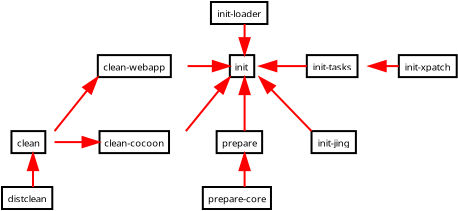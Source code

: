 <?xml version="1.0"?>
<dia:diagram xmlns:dia="http://www.lysator.liu.se/~alla/dia/">
  <dia:layer name="Hintergrund" visible="true">
    <dia:object type="FS - Function" version="0" id="O0">
      <dia:attribute name="obj_pos">
        <dia:point val="11.101,10.705"/>
      </dia:attribute>
      <dia:attribute name="obj_bb">
        <dia:rectangle val="11.051,10.655;12.627,11.855"/>
      </dia:attribute>
      <dia:attribute name="elem_corner">
        <dia:point val="11.101,10.705"/>
      </dia:attribute>
      <dia:attribute name="elem_width">
        <dia:real val="1.476"/>
      </dia:attribute>
      <dia:attribute name="elem_height">
        <dia:real val="1.1"/>
      </dia:attribute>
      <dia:attribute name="text">
        <dia:composite type="text">
          <dia:attribute name="string">
            <dia:string>#init#</dia:string>
          </dia:attribute>
          <dia:attribute name="font">
            <dia:font name="Helvetica"/>
          </dia:attribute>
          <dia:attribute name="height">
            <dia:real val="0.6"/>
          </dia:attribute>
          <dia:attribute name="pos">
            <dia:point val="11.839,11.416"/>
          </dia:attribute>
          <dia:attribute name="color">
            <dia:color val="#000000"/>
          </dia:attribute>
          <dia:attribute name="alignment">
            <dia:enum val="1"/>
          </dia:attribute>
        </dia:composite>
      </dia:attribute>
      <dia:attribute name="is_wish">
        <dia:boolean val="false"/>
      </dia:attribute>
      <dia:attribute name="is_user">
        <dia:boolean val="false"/>
      </dia:attribute>
    </dia:object>
    <dia:object type="FS - Function" version="0" id="O1">
      <dia:attribute name="obj_pos">
        <dia:point val="10.156,8.05"/>
      </dia:attribute>
      <dia:attribute name="obj_bb">
        <dia:rectangle val="10.106,8;13.572,9.2"/>
      </dia:attribute>
      <dia:attribute name="elem_corner">
        <dia:point val="10.156,8.05"/>
      </dia:attribute>
      <dia:attribute name="elem_width">
        <dia:real val="3.366"/>
      </dia:attribute>
      <dia:attribute name="elem_height">
        <dia:real val="1.1"/>
      </dia:attribute>
      <dia:attribute name="text">
        <dia:composite type="text">
          <dia:attribute name="string">
            <dia:string>#init-loader#</dia:string>
          </dia:attribute>
          <dia:attribute name="font">
            <dia:font name="Helvetica"/>
          </dia:attribute>
          <dia:attribute name="height">
            <dia:real val="0.6"/>
          </dia:attribute>
          <dia:attribute name="pos">
            <dia:point val="11.839,8.761"/>
          </dia:attribute>
          <dia:attribute name="color">
            <dia:color val="#000000"/>
          </dia:attribute>
          <dia:attribute name="alignment">
            <dia:enum val="1"/>
          </dia:attribute>
        </dia:composite>
      </dia:attribute>
      <dia:attribute name="is_wish">
        <dia:boolean val="false"/>
      </dia:attribute>
      <dia:attribute name="is_user">
        <dia:boolean val="false"/>
      </dia:attribute>
    </dia:object>
    <dia:object type="FS - Flow" version="0" id="O2">
      <dia:attribute name="obj_pos">
        <dia:point val="11.839,9.15"/>
      </dia:attribute>
      <dia:attribute name="obj_bb">
        <dia:rectangle val="11.439,9.1;12.239,10.755"/>
      </dia:attribute>
      <dia:attribute name="conn_endpoints">
        <dia:point val="11.839,9.15"/>
        <dia:point val="11.839,10.705"/>
      </dia:attribute>
      <dia:attribute name="text">
        <dia:composite type="text">
          <dia:attribute name="string">
            <dia:string>##</dia:string>
          </dia:attribute>
          <dia:attribute name="font">
            <dia:font name="Helvetica-Oblique"/>
          </dia:attribute>
          <dia:attribute name="height">
            <dia:real val="0.6"/>
          </dia:attribute>
          <dia:attribute name="pos">
            <dia:point val="11.539,9.928"/>
          </dia:attribute>
          <dia:attribute name="color">
            <dia:color val="#ff0000"/>
          </dia:attribute>
          <dia:attribute name="alignment">
            <dia:enum val="1"/>
          </dia:attribute>
        </dia:composite>
      </dia:attribute>
      <dia:attribute name="type">
        <dia:int val="0"/>
      </dia:attribute>
      <dia:connections>
        <dia:connection handle="0" to="O1" connection="6"/>
        <dia:connection handle="1" to="O0" connection="1"/>
      </dia:connections>
    </dia:object>
    <dia:object type="FS - Function" version="0" id="O3">
      <dia:attribute name="obj_pos">
        <dia:point val="14.95,10.705"/>
      </dia:attribute>
      <dia:attribute name="obj_bb">
        <dia:rectangle val="14.9,10.655;18.094,11.855"/>
      </dia:attribute>
      <dia:attribute name="elem_corner">
        <dia:point val="14.95,10.705"/>
      </dia:attribute>
      <dia:attribute name="elem_width">
        <dia:real val="3.094"/>
      </dia:attribute>
      <dia:attribute name="elem_height">
        <dia:real val="1.1"/>
      </dia:attribute>
      <dia:attribute name="text">
        <dia:composite type="text">
          <dia:attribute name="string">
            <dia:string>#init-tasks#</dia:string>
          </dia:attribute>
          <dia:attribute name="font">
            <dia:font name="Helvetica"/>
          </dia:attribute>
          <dia:attribute name="height">
            <dia:real val="0.6"/>
          </dia:attribute>
          <dia:attribute name="pos">
            <dia:point val="16.497,11.416"/>
          </dia:attribute>
          <dia:attribute name="color">
            <dia:color val="#000000"/>
          </dia:attribute>
          <dia:attribute name="alignment">
            <dia:enum val="1"/>
          </dia:attribute>
        </dia:composite>
      </dia:attribute>
      <dia:attribute name="is_wish">
        <dia:boolean val="false"/>
      </dia:attribute>
      <dia:attribute name="is_user">
        <dia:boolean val="false"/>
      </dia:attribute>
    </dia:object>
    <dia:object type="FS - Flow" version="0" id="O4">
      <dia:attribute name="obj_pos">
        <dia:point val="14.95,11.255"/>
      </dia:attribute>
      <dia:attribute name="obj_bb">
        <dia:rectangle val="12.527,10.491;15,11.655"/>
      </dia:attribute>
      <dia:attribute name="conn_endpoints">
        <dia:point val="14.95,11.255"/>
        <dia:point val="12.577,11.255"/>
      </dia:attribute>
      <dia:attribute name="text">
        <dia:composite type="text">
          <dia:attribute name="string">
            <dia:string>##</dia:string>
          </dia:attribute>
          <dia:attribute name="font">
            <dia:font name="Helvetica-Oblique"/>
          </dia:attribute>
          <dia:attribute name="height">
            <dia:real val="0.6"/>
          </dia:attribute>
          <dia:attribute name="pos">
            <dia:point val="13.764,10.955"/>
          </dia:attribute>
          <dia:attribute name="color">
            <dia:color val="#ff0000"/>
          </dia:attribute>
          <dia:attribute name="alignment">
            <dia:enum val="1"/>
          </dia:attribute>
        </dia:composite>
      </dia:attribute>
      <dia:attribute name="type">
        <dia:int val="0"/>
      </dia:attribute>
      <dia:connections>
        <dia:connection handle="0" to="O3" connection="3"/>
        <dia:connection handle="1" to="O0" connection="4"/>
      </dia:connections>
    </dia:object>
    <dia:object type="FS - Function" version="0" id="O5">
      <dia:attribute name="obj_pos">
        <dia:point val="19.55,10.705"/>
      </dia:attribute>
      <dia:attribute name="obj_bb">
        <dia:rectangle val="19.5,10.655;23.069,11.855"/>
      </dia:attribute>
      <dia:attribute name="elem_corner">
        <dia:point val="19.55,10.705"/>
      </dia:attribute>
      <dia:attribute name="elem_width">
        <dia:real val="3.469"/>
      </dia:attribute>
      <dia:attribute name="elem_height">
        <dia:real val="1.1"/>
      </dia:attribute>
      <dia:attribute name="text">
        <dia:composite type="text">
          <dia:attribute name="string">
            <dia:string>#init-xpatch#</dia:string>
          </dia:attribute>
          <dia:attribute name="font">
            <dia:font name="Helvetica"/>
          </dia:attribute>
          <dia:attribute name="height">
            <dia:real val="0.6"/>
          </dia:attribute>
          <dia:attribute name="pos">
            <dia:point val="21.285,11.416"/>
          </dia:attribute>
          <dia:attribute name="color">
            <dia:color val="#000000"/>
          </dia:attribute>
          <dia:attribute name="alignment">
            <dia:enum val="1"/>
          </dia:attribute>
        </dia:composite>
      </dia:attribute>
      <dia:attribute name="is_wish">
        <dia:boolean val="false"/>
      </dia:attribute>
      <dia:attribute name="is_user">
        <dia:boolean val="false"/>
      </dia:attribute>
    </dia:object>
    <dia:object type="FS - Flow" version="0" id="O6">
      <dia:attribute name="obj_pos">
        <dia:point val="19.55,11.255"/>
      </dia:attribute>
      <dia:attribute name="obj_bb">
        <dia:rectangle val="17.994,10.491;19.6,11.655"/>
      </dia:attribute>
      <dia:attribute name="conn_endpoints">
        <dia:point val="19.55,11.255"/>
        <dia:point val="18.044,11.255"/>
      </dia:attribute>
      <dia:attribute name="text">
        <dia:composite type="text">
          <dia:attribute name="string">
            <dia:string>##</dia:string>
          </dia:attribute>
          <dia:attribute name="font">
            <dia:font name="Helvetica-Oblique"/>
          </dia:attribute>
          <dia:attribute name="height">
            <dia:real val="0.6"/>
          </dia:attribute>
          <dia:attribute name="pos">
            <dia:point val="18.797,10.955"/>
          </dia:attribute>
          <dia:attribute name="color">
            <dia:color val="#ff0000"/>
          </dia:attribute>
          <dia:attribute name="alignment">
            <dia:enum val="1"/>
          </dia:attribute>
        </dia:composite>
      </dia:attribute>
      <dia:attribute name="type">
        <dia:int val="0"/>
      </dia:attribute>
      <dia:connections>
        <dia:connection handle="0" to="O5" connection="3"/>
        <dia:connection handle="1" to="O3" connection="4"/>
      </dia:connections>
    </dia:object>
    <dia:object type="FS - Function" version="0" id="O7">
      <dia:attribute name="obj_pos">
        <dia:point val="15.186,14.505"/>
      </dia:attribute>
      <dia:attribute name="obj_bb">
        <dia:rectangle val="15.136,14.455;17.857,15.655"/>
      </dia:attribute>
      <dia:attribute name="elem_corner">
        <dia:point val="15.186,14.505"/>
      </dia:attribute>
      <dia:attribute name="elem_width">
        <dia:real val="2.621"/>
      </dia:attribute>
      <dia:attribute name="elem_height">
        <dia:real val="1.1"/>
      </dia:attribute>
      <dia:attribute name="text">
        <dia:composite type="text">
          <dia:attribute name="string">
            <dia:string>#init-jing#</dia:string>
          </dia:attribute>
          <dia:attribute name="font">
            <dia:font name="Helvetica"/>
          </dia:attribute>
          <dia:attribute name="height">
            <dia:real val="0.6"/>
          </dia:attribute>
          <dia:attribute name="pos">
            <dia:point val="16.497,15.216"/>
          </dia:attribute>
          <dia:attribute name="color">
            <dia:color val="#000000"/>
          </dia:attribute>
          <dia:attribute name="alignment">
            <dia:enum val="1"/>
          </dia:attribute>
        </dia:composite>
      </dia:attribute>
      <dia:attribute name="is_wish">
        <dia:boolean val="false"/>
      </dia:attribute>
      <dia:attribute name="is_user">
        <dia:boolean val="false"/>
      </dia:attribute>
    </dia:object>
    <dia:object type="FS - Flow" version="0" id="O8">
      <dia:attribute name="obj_pos">
        <dia:point val="15.186,14.505"/>
      </dia:attribute>
      <dia:attribute name="obj_bb">
        <dia:rectangle val="12.289,11.527;15.222,14.541"/>
      </dia:attribute>
      <dia:attribute name="conn_endpoints">
        <dia:point val="15.186,14.505"/>
        <dia:point val="12.577,11.805"/>
      </dia:attribute>
      <dia:attribute name="text">
        <dia:composite type="text">
          <dia:attribute name="string">
            <dia:string>##</dia:string>
          </dia:attribute>
          <dia:attribute name="font">
            <dia:font name="Helvetica-Oblique"/>
          </dia:attribute>
          <dia:attribute name="height">
            <dia:real val="0.6"/>
          </dia:attribute>
          <dia:attribute name="pos">
            <dia:point val="14.097,12.947"/>
          </dia:attribute>
          <dia:attribute name="color">
            <dia:color val="#ff0000"/>
          </dia:attribute>
          <dia:attribute name="alignment">
            <dia:enum val="1"/>
          </dia:attribute>
        </dia:composite>
      </dia:attribute>
      <dia:attribute name="type">
        <dia:int val="0"/>
      </dia:attribute>
      <dia:connections>
        <dia:connection handle="0" to="O7" connection="0"/>
        <dia:connection handle="1" to="O0" connection="7"/>
      </dia:connections>
    </dia:object>
    <dia:object type="FS - Function" version="0" id="O9">
      <dia:attribute name="obj_pos">
        <dia:point val="10.441,14.505"/>
      </dia:attribute>
      <dia:attribute name="obj_bb">
        <dia:rectangle val="10.391,14.455;13.288,15.655"/>
      </dia:attribute>
      <dia:attribute name="elem_corner">
        <dia:point val="10.441,14.505"/>
      </dia:attribute>
      <dia:attribute name="elem_width">
        <dia:real val="2.797"/>
      </dia:attribute>
      <dia:attribute name="elem_height">
        <dia:real val="1.1"/>
      </dia:attribute>
      <dia:attribute name="text">
        <dia:composite type="text">
          <dia:attribute name="string">
            <dia:string>#prepare#</dia:string>
          </dia:attribute>
          <dia:attribute name="font">
            <dia:font name="Helvetica"/>
          </dia:attribute>
          <dia:attribute name="height">
            <dia:real val="0.6"/>
          </dia:attribute>
          <dia:attribute name="pos">
            <dia:point val="11.839,15.216"/>
          </dia:attribute>
          <dia:attribute name="color">
            <dia:color val="#000000"/>
          </dia:attribute>
          <dia:attribute name="alignment">
            <dia:enum val="1"/>
          </dia:attribute>
        </dia:composite>
      </dia:attribute>
      <dia:attribute name="is_wish">
        <dia:boolean val="false"/>
      </dia:attribute>
      <dia:attribute name="is_user">
        <dia:boolean val="false"/>
      </dia:attribute>
    </dia:object>
    <dia:object type="FS - Flow" version="0" id="O10">
      <dia:attribute name="obj_pos">
        <dia:point val="11.839,14.505"/>
      </dia:attribute>
      <dia:attribute name="obj_bb">
        <dia:rectangle val="11.439,11.755;12.239,14.555"/>
      </dia:attribute>
      <dia:attribute name="conn_endpoints">
        <dia:point val="11.839,14.505"/>
        <dia:point val="11.839,11.805"/>
      </dia:attribute>
      <dia:attribute name="text">
        <dia:composite type="text">
          <dia:attribute name="string">
            <dia:string>##</dia:string>
          </dia:attribute>
          <dia:attribute name="font">
            <dia:font name="Helvetica-Oblique"/>
          </dia:attribute>
          <dia:attribute name="height">
            <dia:real val="0.6"/>
          </dia:attribute>
          <dia:attribute name="pos">
            <dia:point val="12.139,13.155"/>
          </dia:attribute>
          <dia:attribute name="color">
            <dia:color val="#ff0000"/>
          </dia:attribute>
          <dia:attribute name="alignment">
            <dia:enum val="1"/>
          </dia:attribute>
        </dia:composite>
      </dia:attribute>
      <dia:attribute name="type">
        <dia:int val="0"/>
      </dia:attribute>
      <dia:connections>
        <dia:connection handle="0" to="O9" connection="1"/>
        <dia:connection handle="1" to="O0" connection="6"/>
      </dia:connections>
    </dia:object>
    <dia:object type="FS - Function" version="0" id="O11">
      <dia:attribute name="obj_pos">
        <dia:point val="9.75,17.3"/>
      </dia:attribute>
      <dia:attribute name="obj_bb">
        <dia:rectangle val="9.7,17.25;13.978,18.45"/>
      </dia:attribute>
      <dia:attribute name="elem_corner">
        <dia:point val="9.75,17.3"/>
      </dia:attribute>
      <dia:attribute name="elem_width">
        <dia:real val="4.178"/>
      </dia:attribute>
      <dia:attribute name="elem_height">
        <dia:real val="1.1"/>
      </dia:attribute>
      <dia:attribute name="text">
        <dia:composite type="text">
          <dia:attribute name="string">
            <dia:string>#prepare-core#</dia:string>
          </dia:attribute>
          <dia:attribute name="font">
            <dia:font name="Helvetica"/>
          </dia:attribute>
          <dia:attribute name="height">
            <dia:real val="0.6"/>
          </dia:attribute>
          <dia:attribute name="pos">
            <dia:point val="11.839,18.011"/>
          </dia:attribute>
          <dia:attribute name="color">
            <dia:color val="#000000"/>
          </dia:attribute>
          <dia:attribute name="alignment">
            <dia:enum val="1"/>
          </dia:attribute>
        </dia:composite>
      </dia:attribute>
      <dia:attribute name="is_wish">
        <dia:boolean val="false"/>
      </dia:attribute>
      <dia:attribute name="is_user">
        <dia:boolean val="false"/>
      </dia:attribute>
    </dia:object>
    <dia:object type="FS - Flow" version="0" id="O12">
      <dia:attribute name="obj_pos">
        <dia:point val="11.839,17.3"/>
      </dia:attribute>
      <dia:attribute name="obj_bb">
        <dia:rectangle val="11.439,15.555;12.239,17.35"/>
      </dia:attribute>
      <dia:attribute name="conn_endpoints">
        <dia:point val="11.839,17.3"/>
        <dia:point val="11.839,15.605"/>
      </dia:attribute>
      <dia:attribute name="text">
        <dia:composite type="text">
          <dia:attribute name="string">
            <dia:string>##</dia:string>
          </dia:attribute>
          <dia:attribute name="font">
            <dia:font name="Helvetica-Oblique"/>
          </dia:attribute>
          <dia:attribute name="height">
            <dia:real val="0.6"/>
          </dia:attribute>
          <dia:attribute name="pos">
            <dia:point val="12.139,16.453"/>
          </dia:attribute>
          <dia:attribute name="color">
            <dia:color val="#ff0000"/>
          </dia:attribute>
          <dia:attribute name="alignment">
            <dia:enum val="1"/>
          </dia:attribute>
        </dia:composite>
      </dia:attribute>
      <dia:attribute name="type">
        <dia:int val="0"/>
      </dia:attribute>
      <dia:connections>
        <dia:connection handle="0" to="O11" connection="1"/>
        <dia:connection handle="1" to="O9" connection="6"/>
      </dia:connections>
    </dia:object>
    <dia:object type="FS - Function" version="0" id="O13">
      <dia:attribute name="obj_pos">
        <dia:point val="0.182,14.505"/>
      </dia:attribute>
      <dia:attribute name="obj_bb">
        <dia:rectangle val="0.132,14.455;2.386,15.655"/>
      </dia:attribute>
      <dia:attribute name="elem_corner">
        <dia:point val="0.182,14.505"/>
      </dia:attribute>
      <dia:attribute name="elem_width">
        <dia:real val="2.154"/>
      </dia:attribute>
      <dia:attribute name="elem_height">
        <dia:real val="1.1"/>
      </dia:attribute>
      <dia:attribute name="text">
        <dia:composite type="text">
          <dia:attribute name="string">
            <dia:string>#clean#</dia:string>
          </dia:attribute>
          <dia:attribute name="font">
            <dia:font name="Helvetica"/>
          </dia:attribute>
          <dia:attribute name="height">
            <dia:real val="0.6"/>
          </dia:attribute>
          <dia:attribute name="pos">
            <dia:point val="1.259,15.216"/>
          </dia:attribute>
          <dia:attribute name="color">
            <dia:color val="#000000"/>
          </dia:attribute>
          <dia:attribute name="alignment">
            <dia:enum val="1"/>
          </dia:attribute>
        </dia:composite>
      </dia:attribute>
      <dia:attribute name="is_wish">
        <dia:boolean val="false"/>
      </dia:attribute>
      <dia:attribute name="is_user">
        <dia:boolean val="false"/>
      </dia:attribute>
    </dia:object>
    <dia:object type="FS - Function" version="0" id="O14">
      <dia:attribute name="obj_pos">
        <dia:point val="4.585,14.505"/>
      </dia:attribute>
      <dia:attribute name="obj_bb">
        <dia:rectangle val="4.535,14.455;8.953,15.655"/>
      </dia:attribute>
      <dia:attribute name="elem_corner">
        <dia:point val="4.585,14.505"/>
      </dia:attribute>
      <dia:attribute name="elem_width">
        <dia:real val="4.318"/>
      </dia:attribute>
      <dia:attribute name="elem_height">
        <dia:real val="1.1"/>
      </dia:attribute>
      <dia:attribute name="text">
        <dia:composite type="text">
          <dia:attribute name="string">
            <dia:string>#clean-cocoon#</dia:string>
          </dia:attribute>
          <dia:attribute name="font">
            <dia:font name="Helvetica"/>
          </dia:attribute>
          <dia:attribute name="height">
            <dia:real val="0.6"/>
          </dia:attribute>
          <dia:attribute name="pos">
            <dia:point val="6.744,15.216"/>
          </dia:attribute>
          <dia:attribute name="color">
            <dia:color val="#000000"/>
          </dia:attribute>
          <dia:attribute name="alignment">
            <dia:enum val="1"/>
          </dia:attribute>
        </dia:composite>
      </dia:attribute>
      <dia:attribute name="is_wish">
        <dia:boolean val="false"/>
      </dia:attribute>
      <dia:attribute name="is_user">
        <dia:boolean val="false"/>
      </dia:attribute>
    </dia:object>
    <dia:object type="FS - Flow" version="0" id="O15">
      <dia:attribute name="obj_pos">
        <dia:point val="8.903,14.505"/>
      </dia:attribute>
      <dia:attribute name="obj_bb">
        <dia:rectangle val="8.864,11.553;11.412,14.544"/>
      </dia:attribute>
      <dia:attribute name="conn_endpoints">
        <dia:point val="8.903,14.505"/>
        <dia:point val="11.101,11.805"/>
      </dia:attribute>
      <dia:attribute name="text">
        <dia:composite type="text">
          <dia:attribute name="string">
            <dia:string>##</dia:string>
          </dia:attribute>
          <dia:attribute name="font">
            <dia:font name="Helvetica-Oblique"/>
          </dia:attribute>
          <dia:attribute name="height">
            <dia:real val="0.6"/>
          </dia:attribute>
          <dia:attribute name="pos">
            <dia:point val="10.235,13.345"/>
          </dia:attribute>
          <dia:attribute name="color">
            <dia:color val="#ff0000"/>
          </dia:attribute>
          <dia:attribute name="alignment">
            <dia:enum val="1"/>
          </dia:attribute>
        </dia:composite>
      </dia:attribute>
      <dia:attribute name="type">
        <dia:int val="0"/>
      </dia:attribute>
      <dia:connections>
        <dia:connection handle="0" to="O14" connection="2"/>
        <dia:connection handle="1" to="O0" connection="5"/>
      </dia:connections>
    </dia:object>
    <dia:object type="FS - Flow" version="0" id="O16">
      <dia:attribute name="obj_pos">
        <dia:point val="2.336,15.055"/>
      </dia:attribute>
      <dia:attribute name="obj_bb">
        <dia:rectangle val="2.286,14.291;4.635,15.455"/>
      </dia:attribute>
      <dia:attribute name="conn_endpoints">
        <dia:point val="2.336,15.055"/>
        <dia:point val="4.585,15.055"/>
      </dia:attribute>
      <dia:attribute name="text">
        <dia:composite type="text">
          <dia:attribute name="string">
            <dia:string>##</dia:string>
          </dia:attribute>
          <dia:attribute name="font">
            <dia:font name="Helvetica-Oblique"/>
          </dia:attribute>
          <dia:attribute name="height">
            <dia:real val="0.6"/>
          </dia:attribute>
          <dia:attribute name="pos">
            <dia:point val="3.46,14.755"/>
          </dia:attribute>
          <dia:attribute name="color">
            <dia:color val="#ff0000"/>
          </dia:attribute>
          <dia:attribute name="alignment">
            <dia:enum val="1"/>
          </dia:attribute>
        </dia:composite>
      </dia:attribute>
      <dia:attribute name="type">
        <dia:int val="0"/>
      </dia:attribute>
      <dia:connections>
        <dia:connection handle="0" to="O13" connection="4"/>
        <dia:connection handle="1" to="O14" connection="3"/>
      </dia:connections>
    </dia:object>
    <dia:object type="FS - Function" version="0" id="O17">
      <dia:attribute name="obj_pos">
        <dia:point val="4.5,10.705"/>
      </dia:attribute>
      <dia:attribute name="obj_bb">
        <dia:rectangle val="4.45,10.655;9.037,11.855"/>
      </dia:attribute>
      <dia:attribute name="elem_corner">
        <dia:point val="4.5,10.705"/>
      </dia:attribute>
      <dia:attribute name="elem_width">
        <dia:real val="4.487"/>
      </dia:attribute>
      <dia:attribute name="elem_height">
        <dia:real val="1.1"/>
      </dia:attribute>
      <dia:attribute name="text">
        <dia:composite type="text">
          <dia:attribute name="string">
            <dia:string>#clean-webapp#</dia:string>
          </dia:attribute>
          <dia:attribute name="font">
            <dia:font name="Helvetica"/>
          </dia:attribute>
          <dia:attribute name="height">
            <dia:real val="0.6"/>
          </dia:attribute>
          <dia:attribute name="pos">
            <dia:point val="6.744,11.416"/>
          </dia:attribute>
          <dia:attribute name="color">
            <dia:color val="#000000"/>
          </dia:attribute>
          <dia:attribute name="alignment">
            <dia:enum val="1"/>
          </dia:attribute>
        </dia:composite>
      </dia:attribute>
      <dia:attribute name="is_wish">
        <dia:boolean val="false"/>
      </dia:attribute>
      <dia:attribute name="is_user">
        <dia:boolean val="false"/>
      </dia:attribute>
    </dia:object>
    <dia:object type="FS - Flow" version="0" id="O18">
      <dia:attribute name="obj_pos">
        <dia:point val="8.988,11.255"/>
      </dia:attribute>
      <dia:attribute name="obj_bb">
        <dia:rectangle val="8.938,10.855;11.151,11.691"/>
      </dia:attribute>
      <dia:attribute name="conn_endpoints">
        <dia:point val="8.988,11.255"/>
        <dia:point val="11.101,11.255"/>
      </dia:attribute>
      <dia:attribute name="text">
        <dia:composite type="text">
          <dia:attribute name="string">
            <dia:string>##</dia:string>
          </dia:attribute>
          <dia:attribute name="font">
            <dia:font name="Helvetica-Oblique"/>
          </dia:attribute>
          <dia:attribute name="height">
            <dia:real val="0.6"/>
          </dia:attribute>
          <dia:attribute name="pos">
            <dia:point val="10.044,11.555"/>
          </dia:attribute>
          <dia:attribute name="color">
            <dia:color val="#ff0000"/>
          </dia:attribute>
          <dia:attribute name="alignment">
            <dia:enum val="1"/>
          </dia:attribute>
        </dia:composite>
      </dia:attribute>
      <dia:attribute name="type">
        <dia:int val="0"/>
      </dia:attribute>
      <dia:connections>
        <dia:connection handle="0" to="O17" connection="4"/>
        <dia:connection handle="1" to="O0" connection="3"/>
      </dia:connections>
    </dia:object>
    <dia:object type="FS - Flow" version="0" id="O19">
      <dia:attribute name="obj_pos">
        <dia:point val="2.336,14.505"/>
      </dia:attribute>
      <dia:attribute name="obj_bb">
        <dia:rectangle val="2.297,11.555;4.812,14.544"/>
      </dia:attribute>
      <dia:attribute name="conn_endpoints">
        <dia:point val="2.336,14.505"/>
        <dia:point val="4.5,11.805"/>
      </dia:attribute>
      <dia:attribute name="text">
        <dia:composite type="text">
          <dia:attribute name="string">
            <dia:string>##</dia:string>
          </dia:attribute>
          <dia:attribute name="font">
            <dia:font name="Helvetica-Oblique"/>
          </dia:attribute>
          <dia:attribute name="height">
            <dia:real val="0.6"/>
          </dia:attribute>
          <dia:attribute name="pos">
            <dia:point val="3.652,13.343"/>
          </dia:attribute>
          <dia:attribute name="color">
            <dia:color val="#ff0000"/>
          </dia:attribute>
          <dia:attribute name="alignment">
            <dia:enum val="1"/>
          </dia:attribute>
        </dia:composite>
      </dia:attribute>
      <dia:attribute name="type">
        <dia:int val="0"/>
      </dia:attribute>
      <dia:connections>
        <dia:connection handle="0" to="O13" connection="2"/>
        <dia:connection handle="1" to="O17" connection="5"/>
      </dia:connections>
    </dia:object>
    <dia:object type="FS - Function" version="0" id="O20">
      <dia:attribute name="obj_pos">
        <dia:point val="-0.291,17.3"/>
      </dia:attribute>
      <dia:attribute name="obj_bb">
        <dia:rectangle val="-0.341,17.25;2.859,18.45"/>
      </dia:attribute>
      <dia:attribute name="elem_corner">
        <dia:point val="-0.291,17.3"/>
      </dia:attribute>
      <dia:attribute name="elem_width">
        <dia:real val="3.1"/>
      </dia:attribute>
      <dia:attribute name="elem_height">
        <dia:real val="1.1"/>
      </dia:attribute>
      <dia:attribute name="text">
        <dia:composite type="text">
          <dia:attribute name="string">
            <dia:string>#distclean#</dia:string>
          </dia:attribute>
          <dia:attribute name="font">
            <dia:font name="Helvetica"/>
          </dia:attribute>
          <dia:attribute name="height">
            <dia:real val="0.6"/>
          </dia:attribute>
          <dia:attribute name="pos">
            <dia:point val="1.259,18.011"/>
          </dia:attribute>
          <dia:attribute name="color">
            <dia:color val="#000000"/>
          </dia:attribute>
          <dia:attribute name="alignment">
            <dia:enum val="1"/>
          </dia:attribute>
        </dia:composite>
      </dia:attribute>
      <dia:attribute name="is_wish">
        <dia:boolean val="false"/>
      </dia:attribute>
      <dia:attribute name="is_user">
        <dia:boolean val="false"/>
      </dia:attribute>
    </dia:object>
    <dia:object type="FS - Flow" version="0" id="O21">
      <dia:attribute name="obj_pos">
        <dia:point val="1.259,17.3"/>
      </dia:attribute>
      <dia:attribute name="obj_bb">
        <dia:rectangle val="0.859,15.555;1.659,17.35"/>
      </dia:attribute>
      <dia:attribute name="conn_endpoints">
        <dia:point val="1.259,17.3"/>
        <dia:point val="1.259,15.605"/>
      </dia:attribute>
      <dia:attribute name="text">
        <dia:composite type="text">
          <dia:attribute name="string">
            <dia:string>##</dia:string>
          </dia:attribute>
          <dia:attribute name="font">
            <dia:font name="Helvetica-Oblique"/>
          </dia:attribute>
          <dia:attribute name="height">
            <dia:real val="0.6"/>
          </dia:attribute>
          <dia:attribute name="pos">
            <dia:point val="0.959,16.453"/>
          </dia:attribute>
          <dia:attribute name="color">
            <dia:color val="#ff0000"/>
          </dia:attribute>
          <dia:attribute name="alignment">
            <dia:enum val="1"/>
          </dia:attribute>
        </dia:composite>
      </dia:attribute>
      <dia:attribute name="type">
        <dia:int val="0"/>
      </dia:attribute>
      <dia:connections>
        <dia:connection handle="0" to="O20" connection="1"/>
        <dia:connection handle="1" to="O13" connection="6"/>
      </dia:connections>
    </dia:object>
  </dia:layer>
</dia:diagram>
